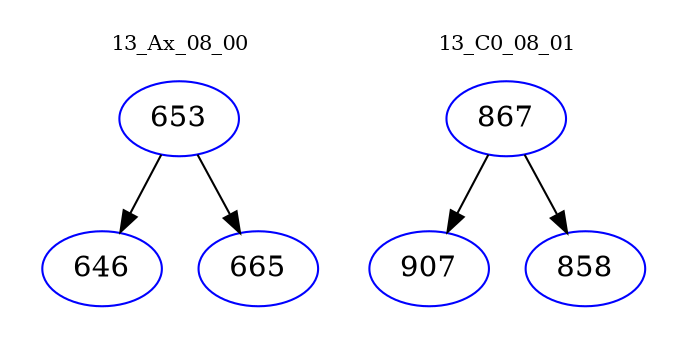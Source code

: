 digraph{
subgraph cluster_0 {
color = white
label = "13_Ax_08_00";
fontsize=10;
T0_653 [label="653", color="blue"]
T0_653 -> T0_646 [color="black"]
T0_646 [label="646", color="blue"]
T0_653 -> T0_665 [color="black"]
T0_665 [label="665", color="blue"]
}
subgraph cluster_1 {
color = white
label = "13_C0_08_01";
fontsize=10;
T1_867 [label="867", color="blue"]
T1_867 -> T1_907 [color="black"]
T1_907 [label="907", color="blue"]
T1_867 -> T1_858 [color="black"]
T1_858 [label="858", color="blue"]
}
}
